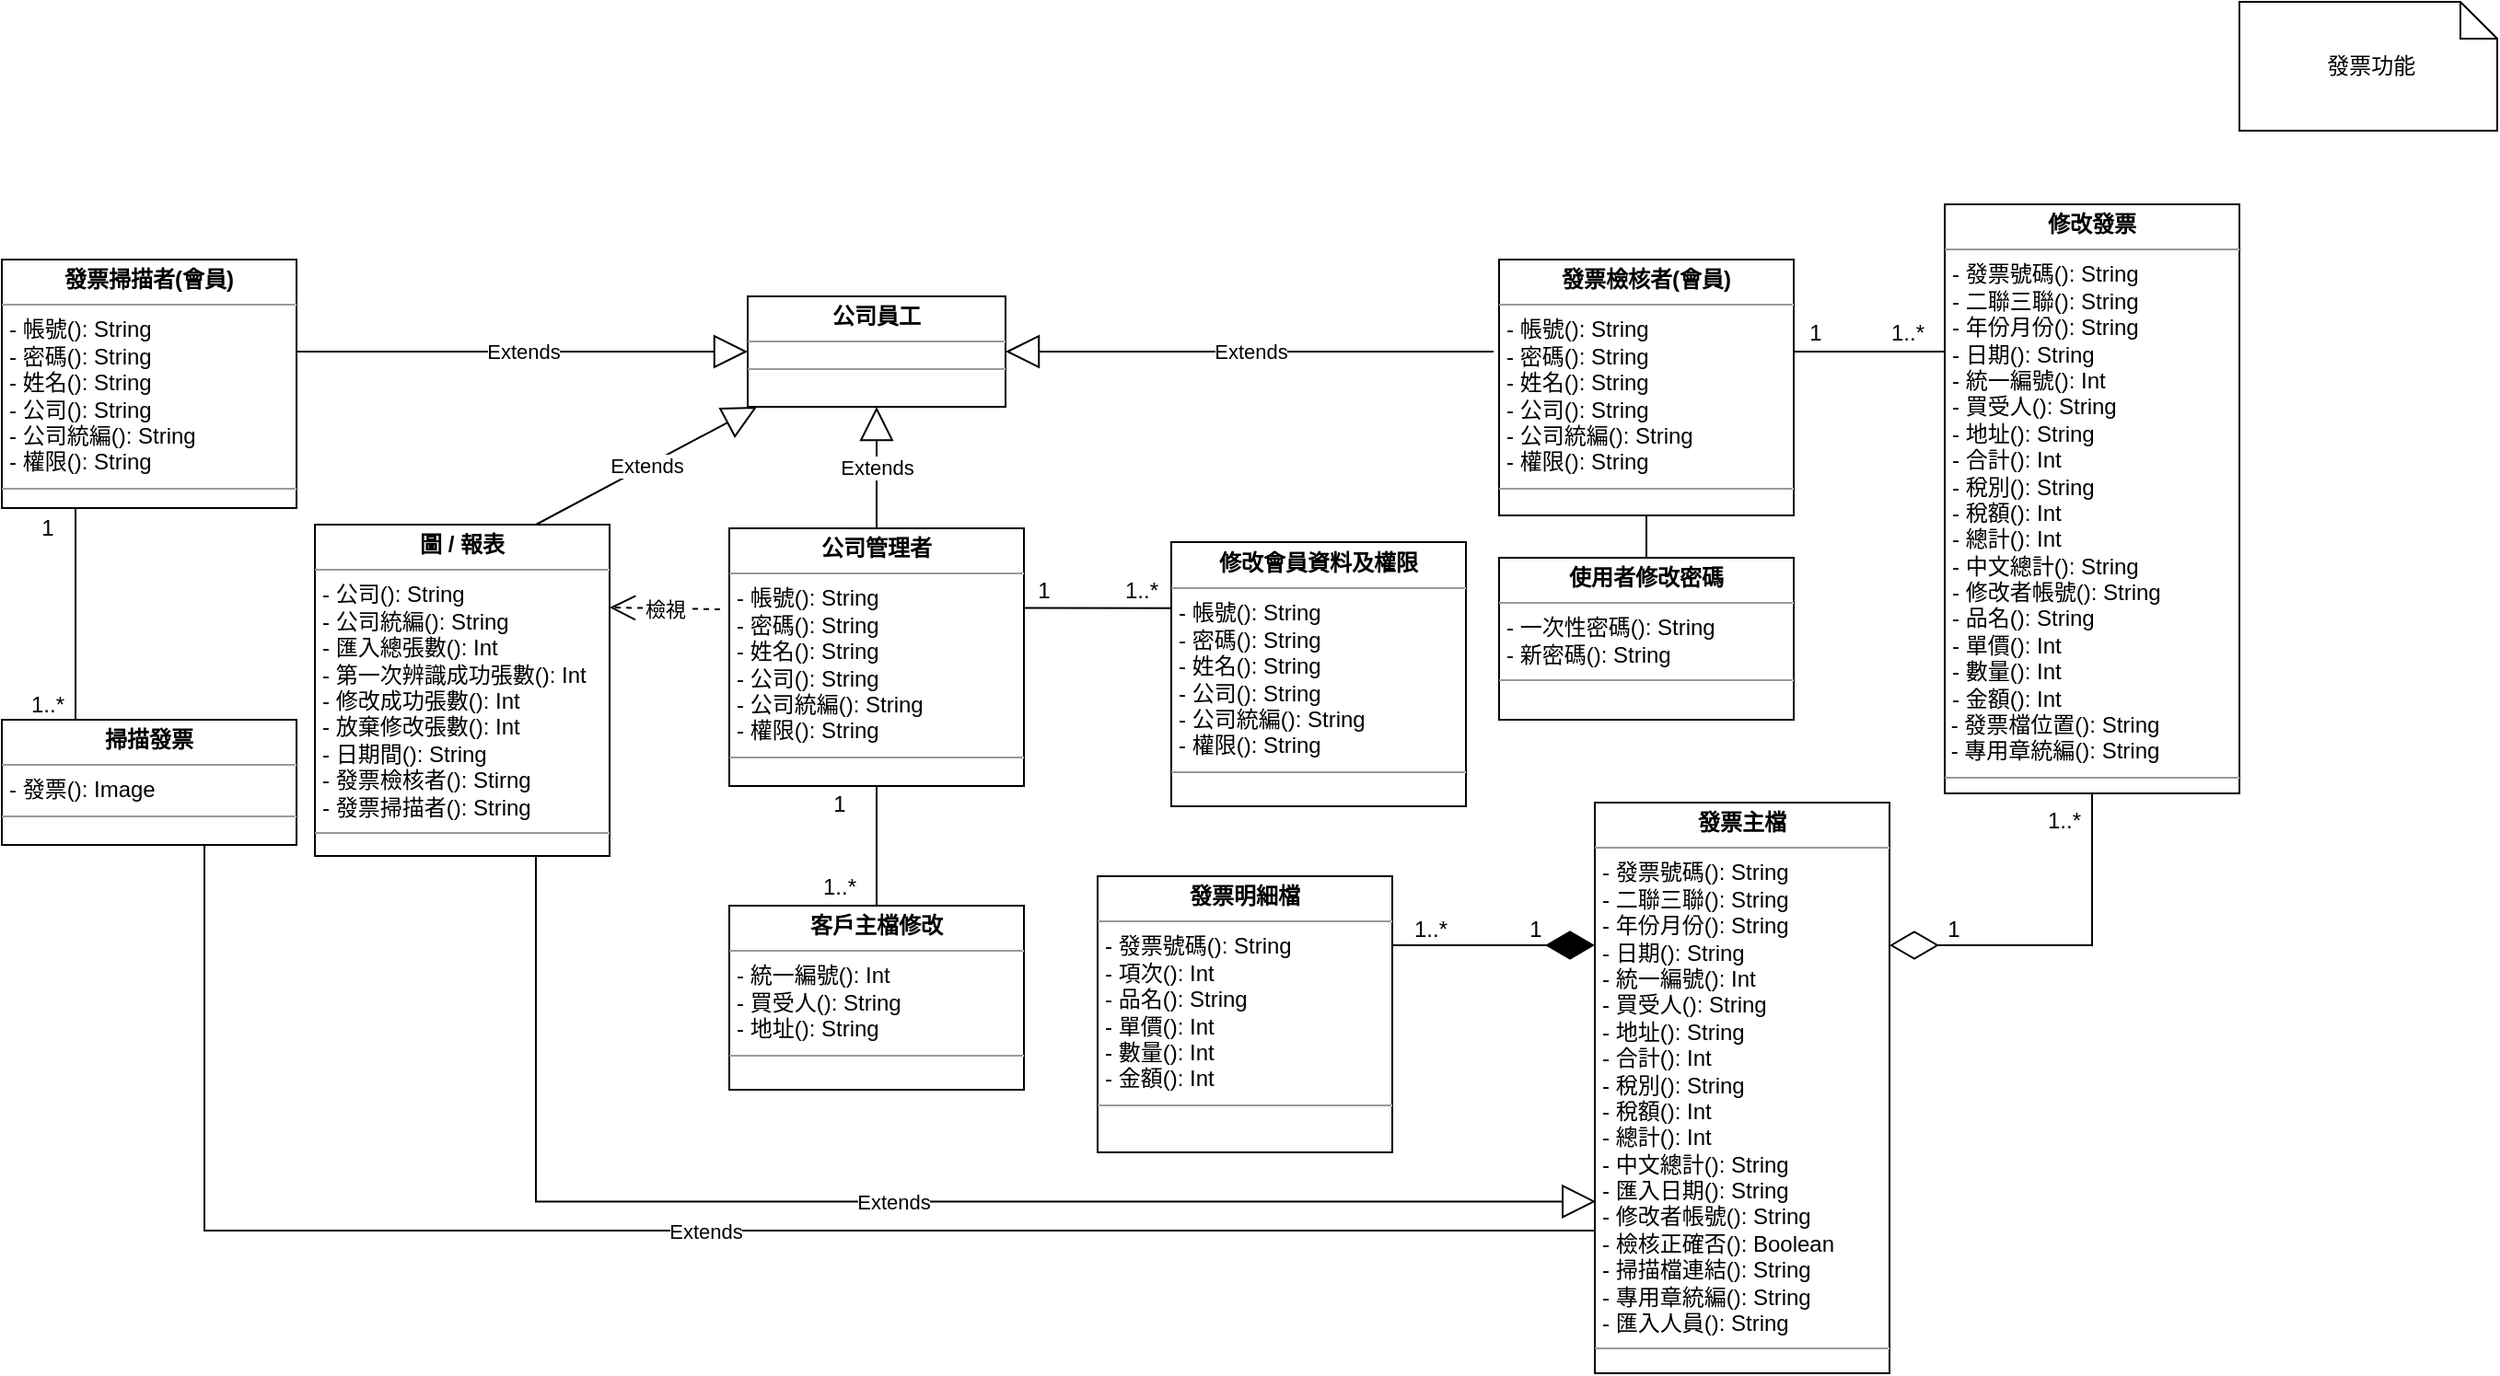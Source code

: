 <mxfile version="21.2.9" type="device">
  <diagram name=" 公司發票功能" id="c4acf3e9-155e-7222-9cf6-157b1a14988f">
    <mxGraphModel dx="1730" dy="484" grid="1" gridSize="10" guides="1" tooltips="1" connect="1" arrows="1" fold="1" page="1" pageScale="1" pageWidth="850" pageHeight="1100" background="none" math="0" shadow="0">
      <root>
        <mxCell id="0" />
        <mxCell id="1" parent="0" />
        <mxCell id="pzGzUAJ5aYeJw6mnml0p-1" value="&lt;p style=&quot;margin:0px;margin-top:4px;text-align:center;&quot;&gt;&lt;b&gt;客戶主檔修改&lt;/b&gt;&lt;/p&gt;&lt;hr size=&quot;1&quot;&gt;&lt;p style=&quot;border-color: var(--border-color); margin: 0px 0px 0px 4px;&quot;&gt;- 統一編號(): Int&lt;/p&gt;&lt;p style=&quot;border-color: var(--border-color); margin: 0px 0px 0px 4px;&quot;&gt;- 買受人(): String&lt;/p&gt;&lt;p style=&quot;border-color: var(--border-color); margin: 0px 0px 0px 4px;&quot;&gt;- 地址(): String&lt;/p&gt;&lt;hr size=&quot;1&quot;&gt;&lt;p style=&quot;margin:0px;margin-left:4px;&quot;&gt;&lt;br&gt;&lt;/p&gt;" style="verticalAlign=top;align=left;overflow=fill;fontSize=12;fontFamily=Helvetica;html=1;whiteSpace=wrap;" parent="1" vertex="1">
          <mxGeometry x="-215" y="521" width="160" height="100" as="geometry" />
        </mxCell>
        <mxCell id="pzGzUAJ5aYeJw6mnml0p-2" value="&lt;p style=&quot;margin:0px;margin-top:4px;text-align:center;&quot;&gt;&lt;b&gt;使用者修改密碼&lt;/b&gt;&lt;/p&gt;&lt;hr size=&quot;1&quot;&gt;&lt;p style=&quot;border-color: var(--border-color); margin: 0px 0px 0px 4px;&quot;&gt;- 一次性密碼(): String&lt;span style=&quot;background-color: initial;&quot;&gt;&lt;br&gt;&lt;/span&gt;&lt;/p&gt;&lt;p style=&quot;border-color: var(--border-color); margin: 0px 0px 0px 4px;&quot;&gt;&lt;span style=&quot;background-color: initial;&quot;&gt;- 新密碼(): String&lt;/span&gt;&lt;/p&gt;&lt;hr size=&quot;1&quot;&gt;&lt;p style=&quot;border-color: var(--border-color); margin: 0px 0px 0px 4px;&quot;&gt;&lt;br&gt;&lt;/p&gt;&lt;p style=&quot;border-color: var(--border-color); margin: 0px 0px 0px 4px;&quot;&gt;&lt;br&gt;&lt;/p&gt;" style="verticalAlign=top;align=left;overflow=fill;fontSize=12;fontFamily=Helvetica;html=1;whiteSpace=wrap;" parent="1" vertex="1">
          <mxGeometry x="203" y="332" width="160" height="88" as="geometry" />
        </mxCell>
        <mxCell id="pzGzUAJ5aYeJw6mnml0p-3" value="&lt;p style=&quot;margin:0px;margin-top:4px;text-align:center;&quot;&gt;&lt;b&gt;發票主檔&lt;/b&gt;&lt;/p&gt;&lt;hr size=&quot;1&quot;&gt;&lt;p style=&quot;border-color: var(--border-color); margin: 0px 0px 0px 4px;&quot;&gt;- 發票號碼(): String&lt;/p&gt;&lt;p style=&quot;border-color: var(--border-color); margin: 0px 0px 0px 4px;&quot;&gt;- 二聯三聯(): String&lt;/p&gt;&lt;p style=&quot;border-color: var(--border-color); margin: 0px 0px 0px 4px;&quot;&gt;- 年份月份(): String&lt;/p&gt;&lt;p style=&quot;border-color: var(--border-color); margin: 0px 0px 0px 4px;&quot;&gt;- 日期(): String&lt;/p&gt;&lt;p style=&quot;border-color: var(--border-color); margin: 0px 0px 0px 4px;&quot;&gt;- 統一編號(): Int&lt;/p&gt;&lt;p style=&quot;border-color: var(--border-color); margin: 0px 0px 0px 4px;&quot;&gt;- 買受人(): String&lt;/p&gt;&lt;p style=&quot;border-color: var(--border-color); margin: 0px 0px 0px 4px;&quot;&gt;- 地址(): String&lt;/p&gt;&lt;p style=&quot;border-color: var(--border-color); margin: 0px 0px 0px 4px;&quot;&gt;- 合計(): Int&lt;/p&gt;&lt;p style=&quot;border-color: var(--border-color); margin: 0px 0px 0px 4px;&quot;&gt;- 稅別(): String&lt;/p&gt;&lt;p style=&quot;border-color: var(--border-color); margin: 0px 0px 0px 4px;&quot;&gt;- 稅額(): Int&lt;/p&gt;&lt;p style=&quot;border-color: var(--border-color); margin: 0px 0px 0px 4px;&quot;&gt;- 總計(): Int&lt;/p&gt;&lt;p style=&quot;border-color: var(--border-color); margin: 0px 0px 0px 4px;&quot;&gt;- 中文總計(): String&lt;/p&gt;&lt;p style=&quot;border-color: var(--border-color); margin: 0px 0px 0px 4px;&quot;&gt;- 匯入日期(): String&lt;/p&gt;&lt;p style=&quot;border-color: var(--border-color); margin: 0px 0px 0px 4px;&quot;&gt;- 修改者帳號(): String&lt;/p&gt;&lt;p style=&quot;border-color: var(--border-color); margin: 0px 0px 0px 4px;&quot;&gt;- 檢核正確否(): Boolean&lt;/p&gt;&lt;p style=&quot;border-color: var(--border-color); margin: 0px 0px 0px 4px;&quot;&gt;- 掃描檔連結(): String&lt;/p&gt;&lt;p style=&quot;border-color: var(--border-color); margin: 0px 0px 0px 4px;&quot;&gt;- 專用章統編(): String&lt;/p&gt;&lt;p style=&quot;border-color: var(--border-color); margin: 0px 0px 0px 4px;&quot;&gt;- 匯入人員(): String&lt;/p&gt;&lt;hr size=&quot;1&quot;&gt;&lt;p style=&quot;margin:0px;margin-left:4px;&quot;&gt;&lt;br&gt;&lt;/p&gt;" style="verticalAlign=top;align=left;overflow=fill;fontSize=12;fontFamily=Helvetica;html=1;whiteSpace=wrap;" parent="1" vertex="1">
          <mxGeometry x="255" y="465" width="160" height="310" as="geometry" />
        </mxCell>
        <mxCell id="pzGzUAJ5aYeJw6mnml0p-4" value="&lt;p style=&quot;margin:0px;margin-top:4px;text-align:center;&quot;&gt;&lt;b&gt;發票明細檔&lt;/b&gt;&lt;/p&gt;&lt;hr size=&quot;1&quot;&gt;&lt;p style=&quot;border-color: var(--border-color); margin: 0px 0px 0px 4px;&quot;&gt;- 發票號碼(): String&lt;/p&gt;&lt;p style=&quot;border-color: var(--border-color); margin: 0px 0px 0px 4px;&quot;&gt;- 項次(): Int&lt;/p&gt;&lt;p style=&quot;border-color: var(--border-color); margin: 0px 0px 0px 4px;&quot;&gt;- 品名(): String&lt;/p&gt;&lt;p style=&quot;border-color: var(--border-color); margin: 0px 0px 0px 4px;&quot;&gt;- 單價(): Int&lt;/p&gt;&lt;p style=&quot;border-color: var(--border-color); margin: 0px 0px 0px 4px;&quot;&gt;- 數量(): Int&lt;/p&gt;&lt;p style=&quot;border-color: var(--border-color); margin: 0px 0px 0px 4px;&quot;&gt;- 金額(): Int&lt;/p&gt;&lt;hr size=&quot;1&quot;&gt;&lt;p style=&quot;margin:0px;margin-left:4px;&quot;&gt;&lt;br&gt;&lt;/p&gt;&lt;p style=&quot;margin:0px;margin-left:4px;&quot;&gt;&lt;br&gt;&lt;/p&gt;" style="verticalAlign=top;align=left;overflow=fill;fontSize=12;fontFamily=Helvetica;html=1;whiteSpace=wrap;" parent="1" vertex="1">
          <mxGeometry x="-15" y="505" width="160" height="150" as="geometry" />
        </mxCell>
        <mxCell id="pzGzUAJ5aYeJw6mnml0p-5" value="&lt;p style=&quot;margin:0px;margin-top:4px;text-align:center;&quot;&gt;&lt;b&gt;修改會員資料及權限&lt;/b&gt;&lt;/p&gt;&lt;hr size=&quot;1&quot;&gt;&lt;p style=&quot;border-color: var(--border-color); margin: 0px 0px 0px 4px;&quot;&gt;- 帳號(): String&lt;/p&gt;&lt;p style=&quot;border-color: var(--border-color); margin: 0px 0px 0px 4px;&quot;&gt;- 密碼(): String&lt;/p&gt;&lt;p style=&quot;border-color: var(--border-color); margin: 0px 0px 0px 4px;&quot;&gt;- 姓名(): String&lt;br&gt;&lt;/p&gt;&lt;p style=&quot;border-color: var(--border-color); margin: 0px 0px 0px 4px;&quot;&gt;- 公司(): String&lt;/p&gt;&lt;p style=&quot;border-color: var(--border-color); margin: 0px 0px 0px 4px;&quot;&gt;- 公司統編(): String&lt;/p&gt;&lt;p style=&quot;border-color: var(--border-color); margin: 0px 0px 0px 4px;&quot;&gt;- 權限(): String&lt;/p&gt;&lt;hr size=&quot;1&quot;&gt;&lt;p style=&quot;border-color: var(--border-color); margin: 0px 0px 0px 4px;&quot;&gt;&lt;br&gt;&lt;/p&gt;" style="verticalAlign=top;align=left;overflow=fill;fontSize=12;fontFamily=Helvetica;html=1;whiteSpace=wrap;" parent="1" vertex="1">
          <mxGeometry x="25" y="323.5" width="160" height="143.5" as="geometry" />
        </mxCell>
        <mxCell id="pzGzUAJ5aYeJw6mnml0p-6" style="rounded=0;orthogonalLoop=1;jettySize=auto;html=1;entryX=0;entryY=0.25;entryDx=0;entryDy=0;endArrow=none;endFill=0;exitX=0.969;exitY=0.309;exitDx=0;exitDy=0;exitPerimeter=0;" parent="1" source="pzGzUAJ5aYeJw6mnml0p-28" target="pzGzUAJ5aYeJw6mnml0p-5" edge="1">
          <mxGeometry relative="1" as="geometry">
            <mxPoint x="-50" y="359" as="sourcePoint" />
          </mxGeometry>
        </mxCell>
        <mxCell id="pzGzUAJ5aYeJw6mnml0p-7" style="edgeStyle=orthogonalEdgeStyle;rounded=0;orthogonalLoop=1;jettySize=auto;html=1;entryX=0.5;entryY=0;entryDx=0;entryDy=0;endArrow=none;endFill=0;exitX=0.5;exitY=1;exitDx=0;exitDy=0;" parent="1" source="pzGzUAJ5aYeJw6mnml0p-28" target="pzGzUAJ5aYeJw6mnml0p-1" edge="1">
          <mxGeometry relative="1" as="geometry">
            <mxPoint x="-135" y="465" as="sourcePoint" />
          </mxGeometry>
        </mxCell>
        <mxCell id="pzGzUAJ5aYeJw6mnml0p-8" value="1" style="text;html=1;strokeColor=none;fillColor=none;align=center;verticalAlign=middle;whiteSpace=wrap;rounded=0;" parent="1" vertex="1">
          <mxGeometry x="-69" y="340" width="50" height="20" as="geometry" />
        </mxCell>
        <mxCell id="pzGzUAJ5aYeJw6mnml0p-10" style="edgeStyle=orthogonalEdgeStyle;rounded=0;orthogonalLoop=1;jettySize=auto;html=1;entryX=0.5;entryY=0;entryDx=0;entryDy=0;endArrow=none;endFill=0;exitX=0.5;exitY=1;exitDx=0;exitDy=0;" parent="1" source="pzGzUAJ5aYeJw6mnml0p-27" target="pzGzUAJ5aYeJw6mnml0p-2" edge="1">
          <mxGeometry relative="1" as="geometry">
            <mxPoint x="300" y="280" as="sourcePoint" />
          </mxGeometry>
        </mxCell>
        <mxCell id="pzGzUAJ5aYeJw6mnml0p-11" style="edgeStyle=orthogonalEdgeStyle;rounded=0;orthogonalLoop=1;jettySize=auto;html=1;entryX=0;entryY=0.25;entryDx=0;entryDy=0;endArrow=none;endFill=0;exitX=0.996;exitY=0.313;exitDx=0;exitDy=0;exitPerimeter=0;" parent="1" source="pzGzUAJ5aYeJw6mnml0p-27" target="pzGzUAJ5aYeJw6mnml0p-19" edge="1">
          <mxGeometry relative="1" as="geometry">
            <mxPoint x="365" y="220" as="sourcePoint" />
            <Array as="points">
              <mxPoint x="362" y="220" />
            </Array>
          </mxGeometry>
        </mxCell>
        <mxCell id="pzGzUAJ5aYeJw6mnml0p-12" value="" style="endArrow=diamondThin;endFill=1;endSize=24;html=1;rounded=0;entryX=0;entryY=0.25;entryDx=0;entryDy=0;exitX=1;exitY=0.25;exitDx=0;exitDy=0;" parent="1" source="pzGzUAJ5aYeJw6mnml0p-4" target="pzGzUAJ5aYeJw6mnml0p-3" edge="1">
          <mxGeometry width="160" relative="1" as="geometry">
            <mxPoint x="455" y="545" as="sourcePoint" />
            <mxPoint x="615" y="545" as="targetPoint" />
          </mxGeometry>
        </mxCell>
        <mxCell id="pzGzUAJ5aYeJw6mnml0p-13" value="1..*" style="text;html=1;strokeColor=none;fillColor=none;align=center;verticalAlign=middle;whiteSpace=wrap;rounded=0;" parent="1" vertex="1">
          <mxGeometry x="141" y="524" width="50" height="20" as="geometry" />
        </mxCell>
        <mxCell id="pzGzUAJ5aYeJw6mnml0p-14" value="1" style="text;html=1;strokeColor=none;fillColor=none;align=center;verticalAlign=middle;whiteSpace=wrap;rounded=0;" parent="1" vertex="1">
          <mxGeometry x="198" y="524" width="50" height="20" as="geometry" />
        </mxCell>
        <mxCell id="pzGzUAJ5aYeJw6mnml0p-15" value="&lt;p style=&quot;margin:0px;margin-top:4px;text-align:center;&quot;&gt;&lt;b&gt;公司員工&lt;/b&gt;&lt;/p&gt;&lt;hr size=&quot;1&quot;&gt;&lt;div style=&quot;height:2px;&quot;&gt;&lt;/div&gt;&lt;hr size=&quot;1&quot;&gt;&lt;div style=&quot;height:2px;&quot;&gt;&lt;/div&gt;" style="verticalAlign=top;align=left;overflow=fill;fontSize=12;fontFamily=Helvetica;html=1;whiteSpace=wrap;" parent="1" vertex="1">
          <mxGeometry x="-205" y="190" width="140" height="60" as="geometry" />
        </mxCell>
        <mxCell id="pzGzUAJ5aYeJw6mnml0p-16" value="Extends" style="endArrow=block;endSize=16;endFill=0;html=1;rounded=0;entryX=0.5;entryY=1;entryDx=0;entryDy=0;exitX=0.5;exitY=0;exitDx=0;exitDy=0;" parent="1" source="pzGzUAJ5aYeJw6mnml0p-28" target="pzGzUAJ5aYeJw6mnml0p-15" edge="1">
          <mxGeometry width="160" relative="1" as="geometry">
            <mxPoint x="-135" y="330" as="sourcePoint" />
            <mxPoint x="65" y="303.95" as="targetPoint" />
          </mxGeometry>
        </mxCell>
        <mxCell id="pzGzUAJ5aYeJw6mnml0p-17" value="Extends" style="endArrow=block;endSize=16;endFill=0;html=1;rounded=0;entryX=1;entryY=0.5;entryDx=0;entryDy=0;" parent="1" target="pzGzUAJ5aYeJw6mnml0p-15" edge="1">
          <mxGeometry width="160" relative="1" as="geometry">
            <mxPoint x="200" y="220" as="sourcePoint" />
            <mxPoint x="465" y="295" as="targetPoint" />
          </mxGeometry>
        </mxCell>
        <mxCell id="pzGzUAJ5aYeJw6mnml0p-18" value="檢視" style="endArrow=open;endSize=12;dashed=1;html=1;rounded=0;entryX=1;entryY=0.25;entryDx=0;entryDy=0;" parent="1" target="pzGzUAJ5aYeJw6mnml0p-37" edge="1">
          <mxGeometry width="160" relative="1" as="geometry">
            <mxPoint x="-220" y="360" as="sourcePoint" />
            <mxPoint x="-285" y="360" as="targetPoint" />
          </mxGeometry>
        </mxCell>
        <mxCell id="pzGzUAJ5aYeJw6mnml0p-19" value="&lt;p style=&quot;margin:0px;margin-top:4px;text-align:center;&quot;&gt;&lt;b&gt;修改發票&lt;/b&gt;&lt;/p&gt;&lt;hr size=&quot;1&quot;&gt;&lt;p style=&quot;border-color: var(--border-color); margin: 0px 0px 0px 4px;&quot;&gt;- 發票號碼(): String&lt;/p&gt;&lt;p style=&quot;border-color: var(--border-color); margin: 0px 0px 0px 4px;&quot;&gt;- 二聯三聯(): String&lt;/p&gt;&lt;p style=&quot;border-color: var(--border-color); margin: 0px 0px 0px 4px;&quot;&gt;- 年份月份(): String&lt;/p&gt;&lt;p style=&quot;border-color: var(--border-color); margin: 0px 0px 0px 4px;&quot;&gt;- 日期(): String&lt;/p&gt;&lt;p style=&quot;border-color: var(--border-color); margin: 0px 0px 0px 4px;&quot;&gt;- 統一編號(): Int&lt;/p&gt;&lt;p style=&quot;border-color: var(--border-color); margin: 0px 0px 0px 4px;&quot;&gt;- 買受人(): String&lt;/p&gt;&lt;p style=&quot;border-color: var(--border-color); margin: 0px 0px 0px 4px;&quot;&gt;- 地址(): String&lt;/p&gt;&lt;p style=&quot;border-color: var(--border-color); margin: 0px 0px 0px 4px;&quot;&gt;- 合計(): Int&lt;/p&gt;&lt;p style=&quot;border-color: var(--border-color); margin: 0px 0px 0px 4px;&quot;&gt;- 稅別(): String&lt;/p&gt;&lt;p style=&quot;border-color: var(--border-color); margin: 0px 0px 0px 4px;&quot;&gt;- 稅額(): Int&lt;/p&gt;&lt;p style=&quot;border-color: var(--border-color); margin: 0px 0px 0px 4px;&quot;&gt;- 總計(): Int&lt;/p&gt;&lt;p style=&quot;border-color: var(--border-color); margin: 0px 0px 0px 4px;&quot;&gt;- 中文總計(): String&lt;/p&gt;&lt;p style=&quot;border-color: var(--border-color); margin: 0px 0px 0px 4px;&quot;&gt;- 修改者帳號(): String&lt;/p&gt;&lt;p style=&quot;border-color: var(--border-color); margin: 0px 0px 0px 4px;&quot;&gt;- 品名(): String&lt;/p&gt;&lt;p style=&quot;border-color: var(--border-color); margin: 0px 0px 0px 4px;&quot;&gt;- 單價(): Int&lt;/p&gt;&lt;p style=&quot;border-color: var(--border-color); margin: 0px 0px 0px 4px;&quot;&gt;- 數量(): Int&lt;/p&gt;&lt;p style=&quot;border-color: var(--border-color); margin: 0px 0px 0px 4px;&quot;&gt;- 金額(): Int&lt;/p&gt;&amp;nbsp;- 發票檔位置(): String&lt;br&gt;&amp;nbsp;-&amp;nbsp;專用章統編(): String&lt;br&gt;&lt;hr size=&quot;1&quot;&gt;&lt;p style=&quot;margin:0px;margin-left:4px;&quot;&gt;&lt;br&gt;&lt;/p&gt;" style="verticalAlign=top;align=left;overflow=fill;fontSize=12;fontFamily=Helvetica;html=1;whiteSpace=wrap;" parent="1" vertex="1">
          <mxGeometry x="445" y="140" width="160" height="320" as="geometry" />
        </mxCell>
        <mxCell id="pzGzUAJ5aYeJw6mnml0p-20" value="" style="endArrow=diamondThin;endFill=0;endSize=24;html=1;rounded=0;entryX=1;entryY=0.25;entryDx=0;entryDy=0;exitX=0.5;exitY=1;exitDx=0;exitDy=0;edgeStyle=orthogonalEdgeStyle;" parent="1" source="pzGzUAJ5aYeJw6mnml0p-19" target="pzGzUAJ5aYeJw6mnml0p-3" edge="1">
          <mxGeometry width="160" relative="1" as="geometry">
            <mxPoint x="515" y="559.41" as="sourcePoint" />
            <mxPoint x="675" y="559.41" as="targetPoint" />
          </mxGeometry>
        </mxCell>
        <mxCell id="pzGzUAJ5aYeJw6mnml0p-21" value="1" style="text;html=1;strokeColor=none;fillColor=none;align=center;verticalAlign=middle;whiteSpace=wrap;rounded=0;" parent="1" vertex="1">
          <mxGeometry x="350" y="200" width="50" height="20" as="geometry" />
        </mxCell>
        <mxCell id="pzGzUAJ5aYeJw6mnml0p-22" value="1..*" style="text;html=1;strokeColor=none;fillColor=none;align=center;verticalAlign=middle;whiteSpace=wrap;rounded=0;" parent="1" vertex="1">
          <mxGeometry x="400" y="200" width="50" height="20" as="geometry" />
        </mxCell>
        <mxCell id="pzGzUAJ5aYeJw6mnml0p-23" value="1" style="text;html=1;strokeColor=none;fillColor=none;align=center;verticalAlign=middle;whiteSpace=wrap;rounded=0;" parent="1" vertex="1">
          <mxGeometry x="425" y="524" width="50" height="20" as="geometry" />
        </mxCell>
        <mxCell id="pzGzUAJ5aYeJw6mnml0p-24" value="1..*" style="text;html=1;strokeColor=none;fillColor=none;align=center;verticalAlign=middle;whiteSpace=wrap;rounded=0;" parent="1" vertex="1">
          <mxGeometry x="485" y="465" width="50" height="20" as="geometry" />
        </mxCell>
        <mxCell id="pzGzUAJ5aYeJw6mnml0p-25" value="1" style="text;html=1;strokeColor=none;fillColor=none;align=center;verticalAlign=middle;whiteSpace=wrap;rounded=0;" parent="1" vertex="1">
          <mxGeometry x="-180" y="456" width="50" height="20" as="geometry" />
        </mxCell>
        <mxCell id="pzGzUAJ5aYeJw6mnml0p-26" value="1..*" style="text;html=1;strokeColor=none;fillColor=none;align=center;verticalAlign=middle;whiteSpace=wrap;rounded=0;" parent="1" vertex="1">
          <mxGeometry x="-180" y="501" width="50" height="20" as="geometry" />
        </mxCell>
        <mxCell id="pzGzUAJ5aYeJw6mnml0p-27" value="&lt;p style=&quot;margin:0px;margin-top:4px;text-align:center;&quot;&gt;&lt;b&gt;發票檢核者(會員)&lt;/b&gt;&lt;/p&gt;&lt;hr size=&quot;1&quot;&gt;&lt;p style=&quot;border-color: var(--border-color); margin: 0px 0px 0px 4px;&quot;&gt;- 帳號(): String&lt;/p&gt;&lt;p style=&quot;border-color: var(--border-color); margin: 0px 0px 0px 4px;&quot;&gt;- 密碼(): String&lt;/p&gt;&lt;p style=&quot;border-color: var(--border-color); margin: 0px 0px 0px 4px;&quot;&gt;- 姓名(): String&lt;br&gt;&lt;/p&gt;&lt;p style=&quot;border-color: var(--border-color); margin: 0px 0px 0px 4px;&quot;&gt;- 公司(): String&lt;/p&gt;&lt;p style=&quot;border-color: var(--border-color); margin: 0px 0px 0px 4px;&quot;&gt;- 公司統編(): String&lt;/p&gt;&lt;p style=&quot;border-color: var(--border-color); margin: 0px 0px 0px 4px;&quot;&gt;- 權限(): String&lt;br&gt;&lt;/p&gt;&lt;hr size=&quot;1&quot;&gt;&lt;p style=&quot;border-color: var(--border-color); margin: 0px 0px 0px 4px;&quot;&gt;&lt;br&gt;&lt;/p&gt;&lt;p style=&quot;border-color: var(--border-color); margin: 0px 0px 0px 4px;&quot;&gt;&lt;br&gt;&lt;/p&gt;" style="verticalAlign=top;align=left;overflow=fill;fontSize=12;fontFamily=Helvetica;html=1;whiteSpace=wrap;" parent="1" vertex="1">
          <mxGeometry x="203" y="170" width="160" height="139" as="geometry" />
        </mxCell>
        <mxCell id="pzGzUAJ5aYeJw6mnml0p-28" value="&lt;p style=&quot;margin:0px;margin-top:4px;text-align:center;&quot;&gt;&lt;b&gt;公司管理者&lt;br&gt;&lt;/b&gt;&lt;/p&gt;&lt;hr size=&quot;1&quot;&gt;&lt;p style=&quot;border-color: var(--border-color); margin: 0px 0px 0px 4px;&quot;&gt;- 帳號(): String&lt;/p&gt;&lt;p style=&quot;border-color: var(--border-color); margin: 0px 0px 0px 4px;&quot;&gt;- 密碼(): String&lt;/p&gt;&lt;p style=&quot;border-color: var(--border-color); margin: 0px 0px 0px 4px;&quot;&gt;- 姓名(): String&lt;br&gt;&lt;/p&gt;&lt;p style=&quot;border-color: var(--border-color); margin: 0px 0px 0px 4px;&quot;&gt;- 公司(): String&lt;/p&gt;&lt;p style=&quot;border-color: var(--border-color); margin: 0px 0px 0px 4px;&quot;&gt;- 公司統編(): String&lt;/p&gt;&lt;p style=&quot;border-color: var(--border-color); margin: 0px 0px 0px 4px;&quot;&gt;- 權限(): String&lt;/p&gt;&lt;hr size=&quot;1&quot;&gt;&lt;p style=&quot;border-color: var(--border-color); margin: 0px 0px 0px 4px;&quot;&gt;&lt;br&gt;&lt;/p&gt;&lt;p style=&quot;border-color: var(--border-color); margin: 0px 0px 0px 4px;&quot;&gt;&lt;br&gt;&lt;/p&gt;" style="verticalAlign=top;align=left;overflow=fill;fontSize=12;fontFamily=Helvetica;html=1;whiteSpace=wrap;" parent="1" vertex="1">
          <mxGeometry x="-215" y="316" width="160" height="140" as="geometry" />
        </mxCell>
        <mxCell id="pzGzUAJ5aYeJw6mnml0p-29" value="&amp;nbsp;發票功能" style="shape=note;size=20;whiteSpace=wrap;html=1;" parent="1" vertex="1">
          <mxGeometry x="605" y="30" width="140" height="70" as="geometry" />
        </mxCell>
        <mxCell id="pzGzUAJ5aYeJw6mnml0p-30" style="edgeStyle=orthogonalEdgeStyle;rounded=0;orthogonalLoop=1;jettySize=auto;html=1;entryX=0.25;entryY=0;entryDx=0;entryDy=0;exitX=0.25;exitY=1;exitDx=0;exitDy=0;endArrow=none;endFill=0;" parent="1" source="pzGzUAJ5aYeJw6mnml0p-31" target="pzGzUAJ5aYeJw6mnml0p-39" edge="1">
          <mxGeometry relative="1" as="geometry">
            <mxPoint x="-570" y="422" as="targetPoint" />
          </mxGeometry>
        </mxCell>
        <mxCell id="pzGzUAJ5aYeJw6mnml0p-31" value="&lt;p style=&quot;margin:0px;margin-top:4px;text-align:center;&quot;&gt;&lt;b&gt;發票掃描者(會員)&lt;/b&gt;&lt;/p&gt;&lt;hr size=&quot;1&quot;&gt;&lt;p style=&quot;border-color: var(--border-color); margin: 0px 0px 0px 4px;&quot;&gt;- 帳號(): String&lt;/p&gt;&lt;p style=&quot;border-color: var(--border-color); margin: 0px 0px 0px 4px;&quot;&gt;- 密碼(): String&lt;/p&gt;&lt;p style=&quot;border-color: var(--border-color); margin: 0px 0px 0px 4px;&quot;&gt;- 姓名(): String&lt;/p&gt;&lt;p style=&quot;border-color: var(--border-color); margin: 0px 0px 0px 4px;&quot;&gt;- 公司(): String&lt;/p&gt;&lt;p style=&quot;border-color: var(--border-color); margin: 0px 0px 0px 4px;&quot;&gt;- 公司統編(): String&lt;/p&gt;&lt;p style=&quot;border-color: var(--border-color); margin: 0px 0px 0px 4px;&quot;&gt;- 權限(): String&lt;br&gt;&lt;/p&gt;&lt;hr size=&quot;1&quot;&gt;&lt;p style=&quot;border-color: var(--border-color); margin: 0px 0px 0px 4px;&quot;&gt;&lt;br&gt;&lt;/p&gt;&lt;p style=&quot;border-color: var(--border-color); margin: 0px 0px 0px 4px;&quot;&gt;&lt;br&gt;&lt;/p&gt;" style="verticalAlign=top;align=left;overflow=fill;fontSize=12;fontFamily=Helvetica;html=1;whiteSpace=wrap;" parent="1" vertex="1">
          <mxGeometry x="-610" y="170" width="160" height="135" as="geometry" />
        </mxCell>
        <mxCell id="pzGzUAJ5aYeJw6mnml0p-32" value="Extends" style="endArrow=block;endSize=16;endFill=0;html=1;rounded=0;entryX=0;entryY=0.5;entryDx=0;entryDy=0;" parent="1" target="pzGzUAJ5aYeJw6mnml0p-15" edge="1">
          <mxGeometry width="160" relative="1" as="geometry">
            <mxPoint x="-450" y="220" as="sourcePoint" />
            <mxPoint x="-270" y="270" as="targetPoint" />
          </mxGeometry>
        </mxCell>
        <mxCell id="pzGzUAJ5aYeJw6mnml0p-33" value="Extends" style="endArrow=block;endSize=16;endFill=0;html=1;rounded=0;edgeStyle=orthogonalEdgeStyle;entryX=0.004;entryY=0.699;entryDx=0;entryDy=0;entryPerimeter=0;exitX=0.75;exitY=1;exitDx=0;exitDy=0;" parent="1" source="pzGzUAJ5aYeJw6mnml0p-37" target="pzGzUAJ5aYeJw6mnml0p-3" edge="1">
          <mxGeometry width="160" relative="1" as="geometry">
            <mxPoint x="-320" y="520" as="sourcePoint" />
            <mxPoint x="-310" y="590" as="targetPoint" />
            <Array as="points">
              <mxPoint x="-320" y="682" />
            </Array>
          </mxGeometry>
        </mxCell>
        <mxCell id="pzGzUAJ5aYeJw6mnml0p-34" value="1" style="text;html=1;strokeColor=none;fillColor=none;align=center;verticalAlign=middle;whiteSpace=wrap;rounded=0;" parent="1" vertex="1">
          <mxGeometry x="-610" y="306" width="50" height="20" as="geometry" />
        </mxCell>
        <mxCell id="pzGzUAJ5aYeJw6mnml0p-35" value="1..*" style="text;html=1;strokeColor=none;fillColor=none;align=center;verticalAlign=middle;whiteSpace=wrap;rounded=0;" parent="1" vertex="1">
          <mxGeometry x="-610" y="402" width="50" height="20" as="geometry" />
        </mxCell>
        <mxCell id="pzGzUAJ5aYeJw6mnml0p-36" value="Extends" style="endArrow=block;endSize=16;endFill=0;html=1;rounded=0;exitX=0;exitY=0.75;exitDx=0;exitDy=0;edgeStyle=orthogonalEdgeStyle;" parent="1" source="pzGzUAJ5aYeJw6mnml0p-3" edge="1">
          <mxGeometry width="160" relative="1" as="geometry">
            <mxPoint x="265" y="708" as="sourcePoint" />
            <mxPoint x="-500" y="490" as="targetPoint" />
            <Array as="points">
              <mxPoint x="-500" y="698" />
              <mxPoint x="-500" y="489" />
            </Array>
          </mxGeometry>
        </mxCell>
        <mxCell id="pzGzUAJ5aYeJw6mnml0p-37" value="&lt;p style=&quot;margin:0px;margin-top:4px;text-align:center;&quot;&gt;&lt;b&gt;圖 / 報表&lt;/b&gt;&lt;/p&gt;&lt;hr size=&quot;1&quot;&gt;&lt;p style=&quot;border-color: var(--border-color); margin: 0px 0px 0px 4px;&quot;&gt;- 公司(): String&lt;/p&gt;&lt;p style=&quot;border-color: var(--border-color); margin: 0px 0px 0px 4px;&quot;&gt;- 公司統編(): String&lt;/p&gt;&lt;p style=&quot;border-color: var(--border-color); margin: 0px 0px 0px 4px;&quot;&gt;- 匯入總張數(): Int&lt;br&gt;&lt;/p&gt;&lt;p style=&quot;border-color: var(--border-color); margin: 0px 0px 0px 4px;&quot;&gt;- 第一次辨識成功張數(): Int&lt;/p&gt;&lt;p style=&quot;border-color: var(--border-color); margin: 0px 0px 0px 4px;&quot;&gt;- 修改成功張數(): Int&lt;br&gt;&lt;/p&gt;&lt;p style=&quot;border-color: var(--border-color); margin: 0px 0px 0px 4px;&quot;&gt;- 放棄修改張數(): Int&lt;br&gt;&lt;/p&gt;&lt;p style=&quot;border-color: var(--border-color); margin: 0px 0px 0px 4px;&quot;&gt;- 日期間(): String&lt;/p&gt;&lt;p style=&quot;border-color: var(--border-color); margin: 0px 0px 0px 4px;&quot;&gt;- 發票檢核者(): Stirng&lt;/p&gt;&lt;p style=&quot;border-color: var(--border-color); margin: 0px 0px 0px 4px;&quot;&gt;- 發票掃描者(): String&lt;/p&gt;&lt;hr size=&quot;1&quot;&gt;&lt;p style=&quot;border-color: var(--border-color); margin: 0px 0px 0px 4px;&quot;&gt;&lt;br&gt;&lt;/p&gt;&lt;p style=&quot;border-color: var(--border-color); margin: 0px 0px 0px 4px;&quot;&gt;&lt;br&gt;&lt;/p&gt;" style="verticalAlign=top;align=left;overflow=fill;fontSize=12;fontFamily=Helvetica;html=1;whiteSpace=wrap;" parent="1" vertex="1">
          <mxGeometry x="-440" y="314" width="160" height="180" as="geometry" />
        </mxCell>
        <mxCell id="pzGzUAJ5aYeJw6mnml0p-38" value="Extends" style="endArrow=block;endSize=16;endFill=0;html=1;rounded=0;exitX=0.75;exitY=0;exitDx=0;exitDy=0;entryX=0.036;entryY=1;entryDx=0;entryDy=0;entryPerimeter=0;" parent="1" source="pzGzUAJ5aYeJw6mnml0p-37" target="pzGzUAJ5aYeJw6mnml0p-15" edge="1">
          <mxGeometry width="160" relative="1" as="geometry">
            <mxPoint x="-440" y="230" as="sourcePoint" />
            <mxPoint x="-195" y="230" as="targetPoint" />
          </mxGeometry>
        </mxCell>
        <mxCell id="pzGzUAJ5aYeJw6mnml0p-39" value="&lt;p style=&quot;margin:0px;margin-top:4px;text-align:center;&quot;&gt;&lt;b&gt;掃描發票&lt;/b&gt;&lt;/p&gt;&lt;hr size=&quot;1&quot;&gt;&lt;p style=&quot;border-color: var(--border-color); margin: 0px 0px 0px 4px;&quot;&gt;- 發票(): Image&lt;/p&gt;&lt;hr size=&quot;1&quot;&gt;&lt;p style=&quot;border-color: var(--border-color); margin: 0px 0px 0px 4px;&quot;&gt;&lt;br&gt;&lt;/p&gt;&lt;p style=&quot;border-color: var(--border-color); margin: 0px 0px 0px 4px;&quot;&gt;&lt;br&gt;&lt;/p&gt;" style="verticalAlign=top;align=left;overflow=fill;fontSize=12;fontFamily=Helvetica;html=1;whiteSpace=wrap;" parent="1" vertex="1">
          <mxGeometry x="-610" y="420" width="160" height="68" as="geometry" />
        </mxCell>
        <mxCell id="nqhDFgTyRE2RUlzW84pu-1" value="1..*" style="text;html=1;strokeColor=none;fillColor=none;align=center;verticalAlign=middle;whiteSpace=wrap;rounded=0;" parent="1" vertex="1">
          <mxGeometry x="-16" y="340" width="50" height="20" as="geometry" />
        </mxCell>
      </root>
    </mxGraphModel>
  </diagram>
</mxfile>
